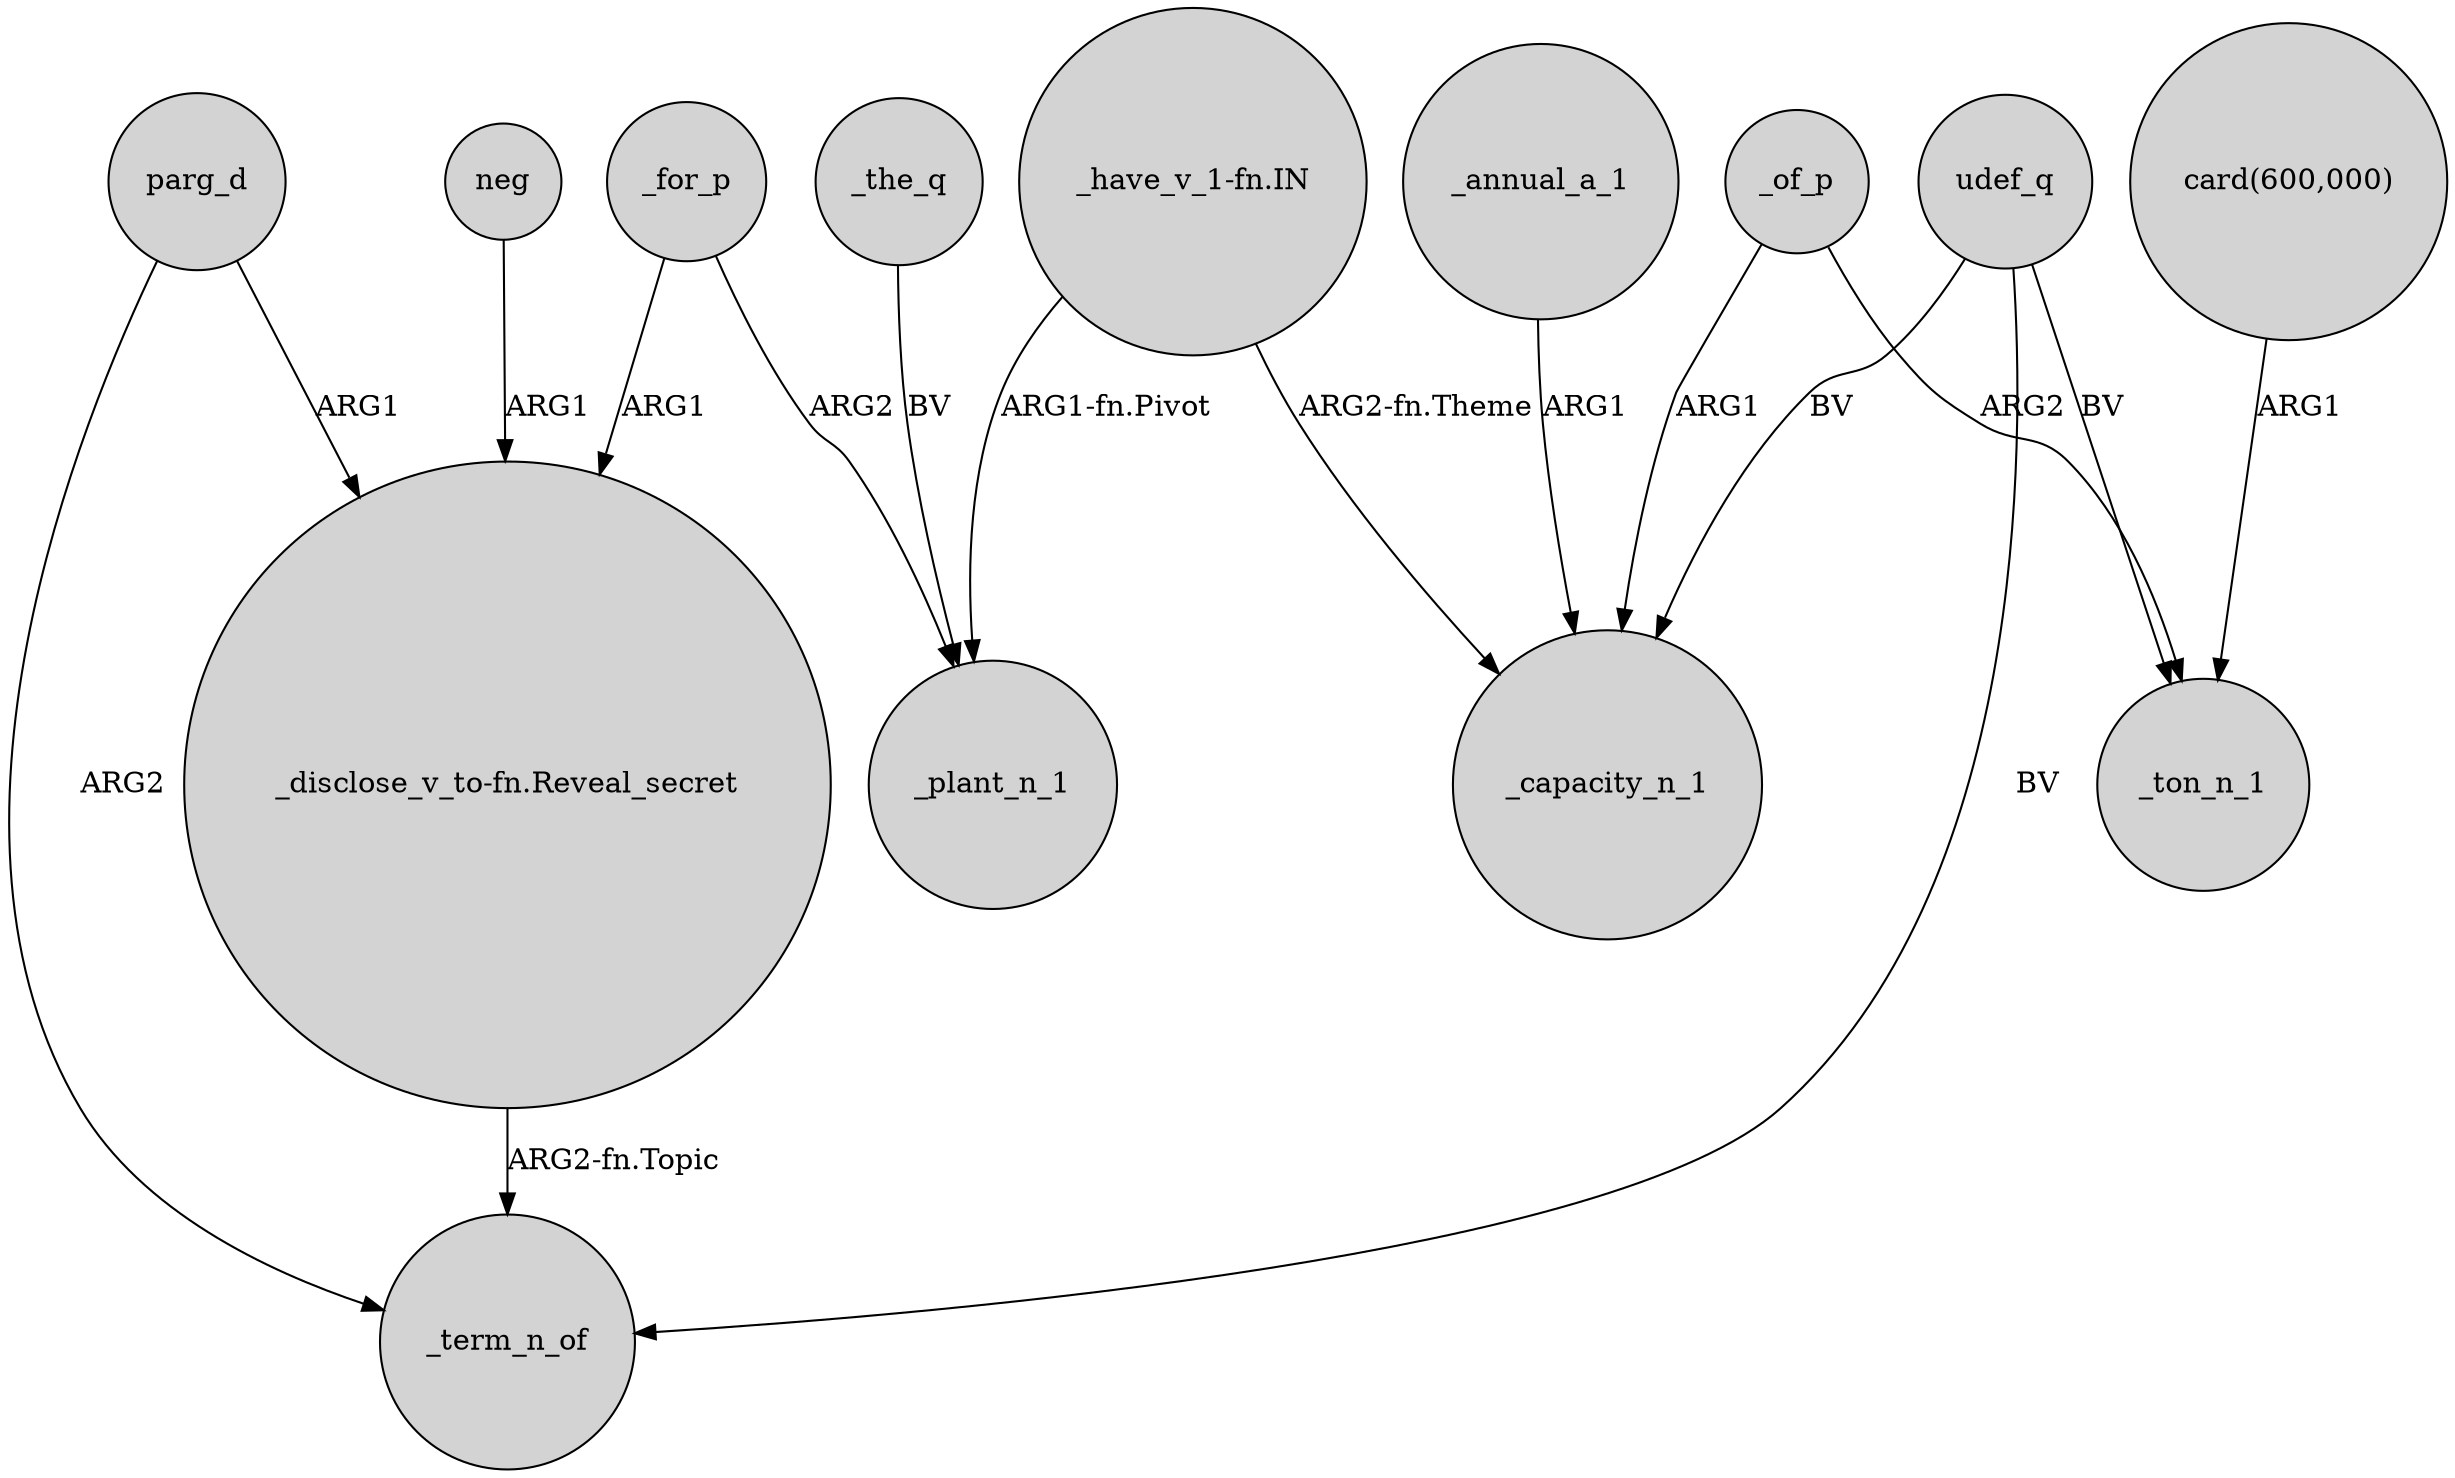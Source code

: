 digraph {
	node [shape=circle style=filled]
	parg_d -> _term_n_of [label=ARG2]
	_for_p -> _plant_n_1 [label=ARG2]
	neg -> "_disclose_v_to-fn.Reveal_secret" [label=ARG1]
	_annual_a_1 -> _capacity_n_1 [label=ARG1]
	_for_p -> "_disclose_v_to-fn.Reveal_secret" [label=ARG1]
	"_have_v_1-fn.IN" -> _plant_n_1 [label="ARG1-fn.Pivot"]
	"_disclose_v_to-fn.Reveal_secret" -> _term_n_of [label="ARG2-fn.Topic"]
	udef_q -> _term_n_of [label=BV]
	_the_q -> _plant_n_1 [label=BV]
	"_have_v_1-fn.IN" -> _capacity_n_1 [label="ARG2-fn.Theme"]
	"card(600,000)" -> _ton_n_1 [label=ARG1]
	udef_q -> _ton_n_1 [label=BV]
	udef_q -> _capacity_n_1 [label=BV]
	parg_d -> "_disclose_v_to-fn.Reveal_secret" [label=ARG1]
	_of_p -> _ton_n_1 [label=ARG2]
	_of_p -> _capacity_n_1 [label=ARG1]
}
